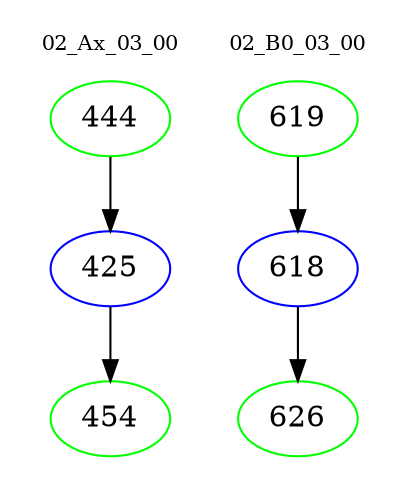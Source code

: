 digraph{
subgraph cluster_0 {
color = white
label = "02_Ax_03_00";
fontsize=10;
T0_444 [label="444", color="green"]
T0_444 -> T0_425 [color="black"]
T0_425 [label="425", color="blue"]
T0_425 -> T0_454 [color="black"]
T0_454 [label="454", color="green"]
}
subgraph cluster_1 {
color = white
label = "02_B0_03_00";
fontsize=10;
T1_619 [label="619", color="green"]
T1_619 -> T1_618 [color="black"]
T1_618 [label="618", color="blue"]
T1_618 -> T1_626 [color="black"]
T1_626 [label="626", color="green"]
}
}
